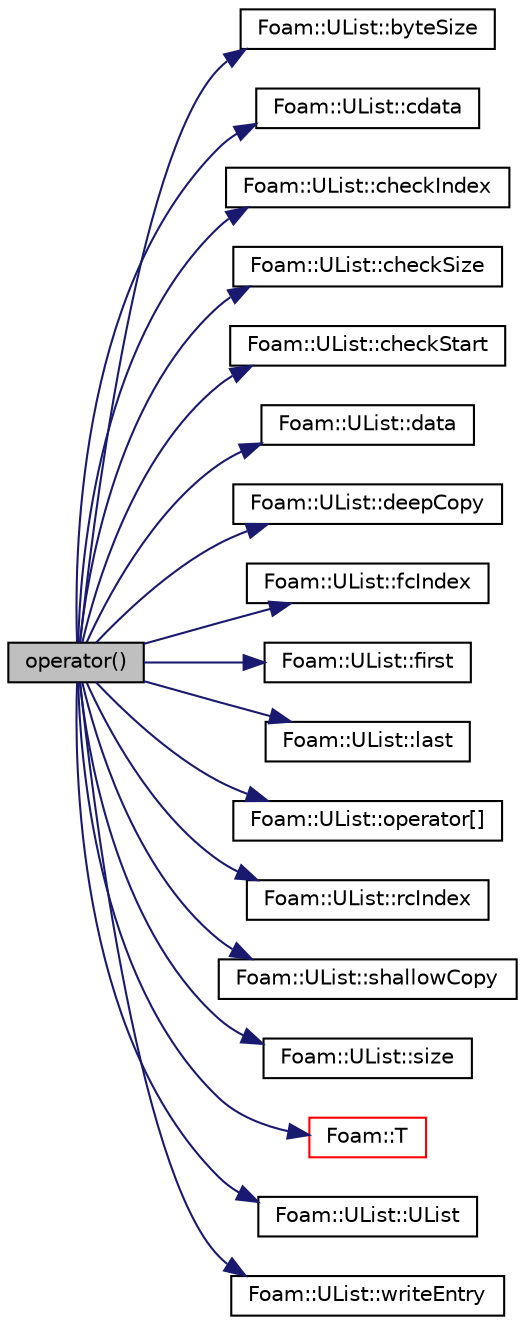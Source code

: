 digraph "operator()"
{
  bgcolor="transparent";
  edge [fontname="Helvetica",fontsize="10",labelfontname="Helvetica",labelfontsize="10"];
  node [fontname="Helvetica",fontsize="10",shape=record];
  rankdir="LR";
  Node2 [label="operator()",height=0.2,width=0.4,color="black", fillcolor="grey75", style="filled", fontcolor="black"];
  Node2 -> Node3 [color="midnightblue",fontsize="10",style="solid",fontname="Helvetica"];
  Node3 [label="Foam::UList::byteSize",height=0.2,width=0.4,color="black",URL="$a26837.html#aa36dfadb2f396fa2a5d2827775598eae",tooltip="Return the binary size in number of characters of the UList. "];
  Node2 -> Node4 [color="midnightblue",fontsize="10",style="solid",fontname="Helvetica"];
  Node4 [label="Foam::UList::cdata",height=0.2,width=0.4,color="black",URL="$a26837.html#aa28ac4c47d9c4237032304c2e4340e45",tooltip="Return a const pointer to the first data element,. "];
  Node2 -> Node5 [color="midnightblue",fontsize="10",style="solid",fontname="Helvetica"];
  Node5 [label="Foam::UList::checkIndex",height=0.2,width=0.4,color="black",URL="$a26837.html#a336680e795ca49473ebc577f6b1beb3f",tooltip="Check index i is within valid range (0 ... size-1) "];
  Node2 -> Node6 [color="midnightblue",fontsize="10",style="solid",fontname="Helvetica"];
  Node6 [label="Foam::UList::checkSize",height=0.2,width=0.4,color="black",URL="$a26837.html#ab335df0110742c048fc052c8d04801cc",tooltip="Check size is within valid range (0 ... size) "];
  Node2 -> Node7 [color="midnightblue",fontsize="10",style="solid",fontname="Helvetica"];
  Node7 [label="Foam::UList::checkStart",height=0.2,width=0.4,color="black",URL="$a26837.html#afcfd6a3761979bf65705bb643cd5ec9a",tooltip="Check start is within valid range (0 ... size-1) "];
  Node2 -> Node8 [color="midnightblue",fontsize="10",style="solid",fontname="Helvetica"];
  Node8 [label="Foam::UList::data",height=0.2,width=0.4,color="black",URL="$a26837.html#adc1e16b293a89a9ccc9541058b5ca560",tooltip="Return a pointer to the first data element,. "];
  Node2 -> Node9 [color="midnightblue",fontsize="10",style="solid",fontname="Helvetica"];
  Node9 [label="Foam::UList::deepCopy",height=0.2,width=0.4,color="black",URL="$a26837.html#a11dbd1bf03552e483837b57b26c99375",tooltip="Copy elements of the given UList. "];
  Node2 -> Node10 [color="midnightblue",fontsize="10",style="solid",fontname="Helvetica"];
  Node10 [label="Foam::UList::fcIndex",height=0.2,width=0.4,color="black",URL="$a26837.html#a512534dbc231b74b95ff84902c1b2087",tooltip="Return the forward circular index, i.e. the next index. "];
  Node2 -> Node11 [color="midnightblue",fontsize="10",style="solid",fontname="Helvetica"];
  Node11 [label="Foam::UList::first",height=0.2,width=0.4,color="black",URL="$a26837.html#a1c9828bc3de9502754d944c95a2ce0d9",tooltip="Return the first element of the list. "];
  Node2 -> Node12 [color="midnightblue",fontsize="10",style="solid",fontname="Helvetica"];
  Node12 [label="Foam::UList::last",height=0.2,width=0.4,color="black",URL="$a26837.html#aef07c02ea1c27bdb5906043b399e0ff0",tooltip="Return the last element of the list. "];
  Node2 -> Node13 [color="midnightblue",fontsize="10",style="solid",fontname="Helvetica"];
  Node13 [label="Foam::UList::operator[]",height=0.2,width=0.4,color="black",URL="$a26837.html#a851e28f7788bbc82f5a4aa9f0efdefe4",tooltip="Return element of UList. "];
  Node2 -> Node14 [color="midnightblue",fontsize="10",style="solid",fontname="Helvetica"];
  Node14 [label="Foam::UList::rcIndex",height=0.2,width=0.4,color="black",URL="$a26837.html#a286b66c68007df4532de24354ec487cb",tooltip="Return the reverse circular index, i.e. the previous index. "];
  Node2 -> Node15 [color="midnightblue",fontsize="10",style="solid",fontname="Helvetica"];
  Node15 [label="Foam::UList::shallowCopy",height=0.2,width=0.4,color="black",URL="$a26837.html#ae7e14ea1dbcec14d6c1507851d8c5d06",tooltip="Copy the pointer held by the given UList. "];
  Node2 -> Node16 [color="midnightblue",fontsize="10",style="solid",fontname="Helvetica"];
  Node16 [label="Foam::UList::size",height=0.2,width=0.4,color="black",URL="$a26837.html#a47b3bf30da1eb3ab8076b5fbe00e0494",tooltip="Return the number of elements in the UList. "];
  Node2 -> Node17 [color="midnightblue",fontsize="10",style="solid",fontname="Helvetica"];
  Node17 [label="Foam::T",height=0.2,width=0.4,color="red",URL="$a21851.html#ae57fda0abb14bb0944947c463c6e09d4"];
  Node2 -> Node22 [color="midnightblue",fontsize="10",style="solid",fontname="Helvetica"];
  Node22 [label="Foam::UList::UList",height=0.2,width=0.4,color="black",URL="$a26837.html#a070631d3cbf59c241a43b3a2245ec1f2",tooltip="Null constructor. "];
  Node2 -> Node23 [color="midnightblue",fontsize="10",style="solid",fontname="Helvetica"];
  Node23 [label="Foam::UList::writeEntry",height=0.2,width=0.4,color="black",URL="$a26837.html#ac6ea0c763a0277415c7968e2690dfc6f",tooltip="Write the UList as a dictionary entry. "];
}
